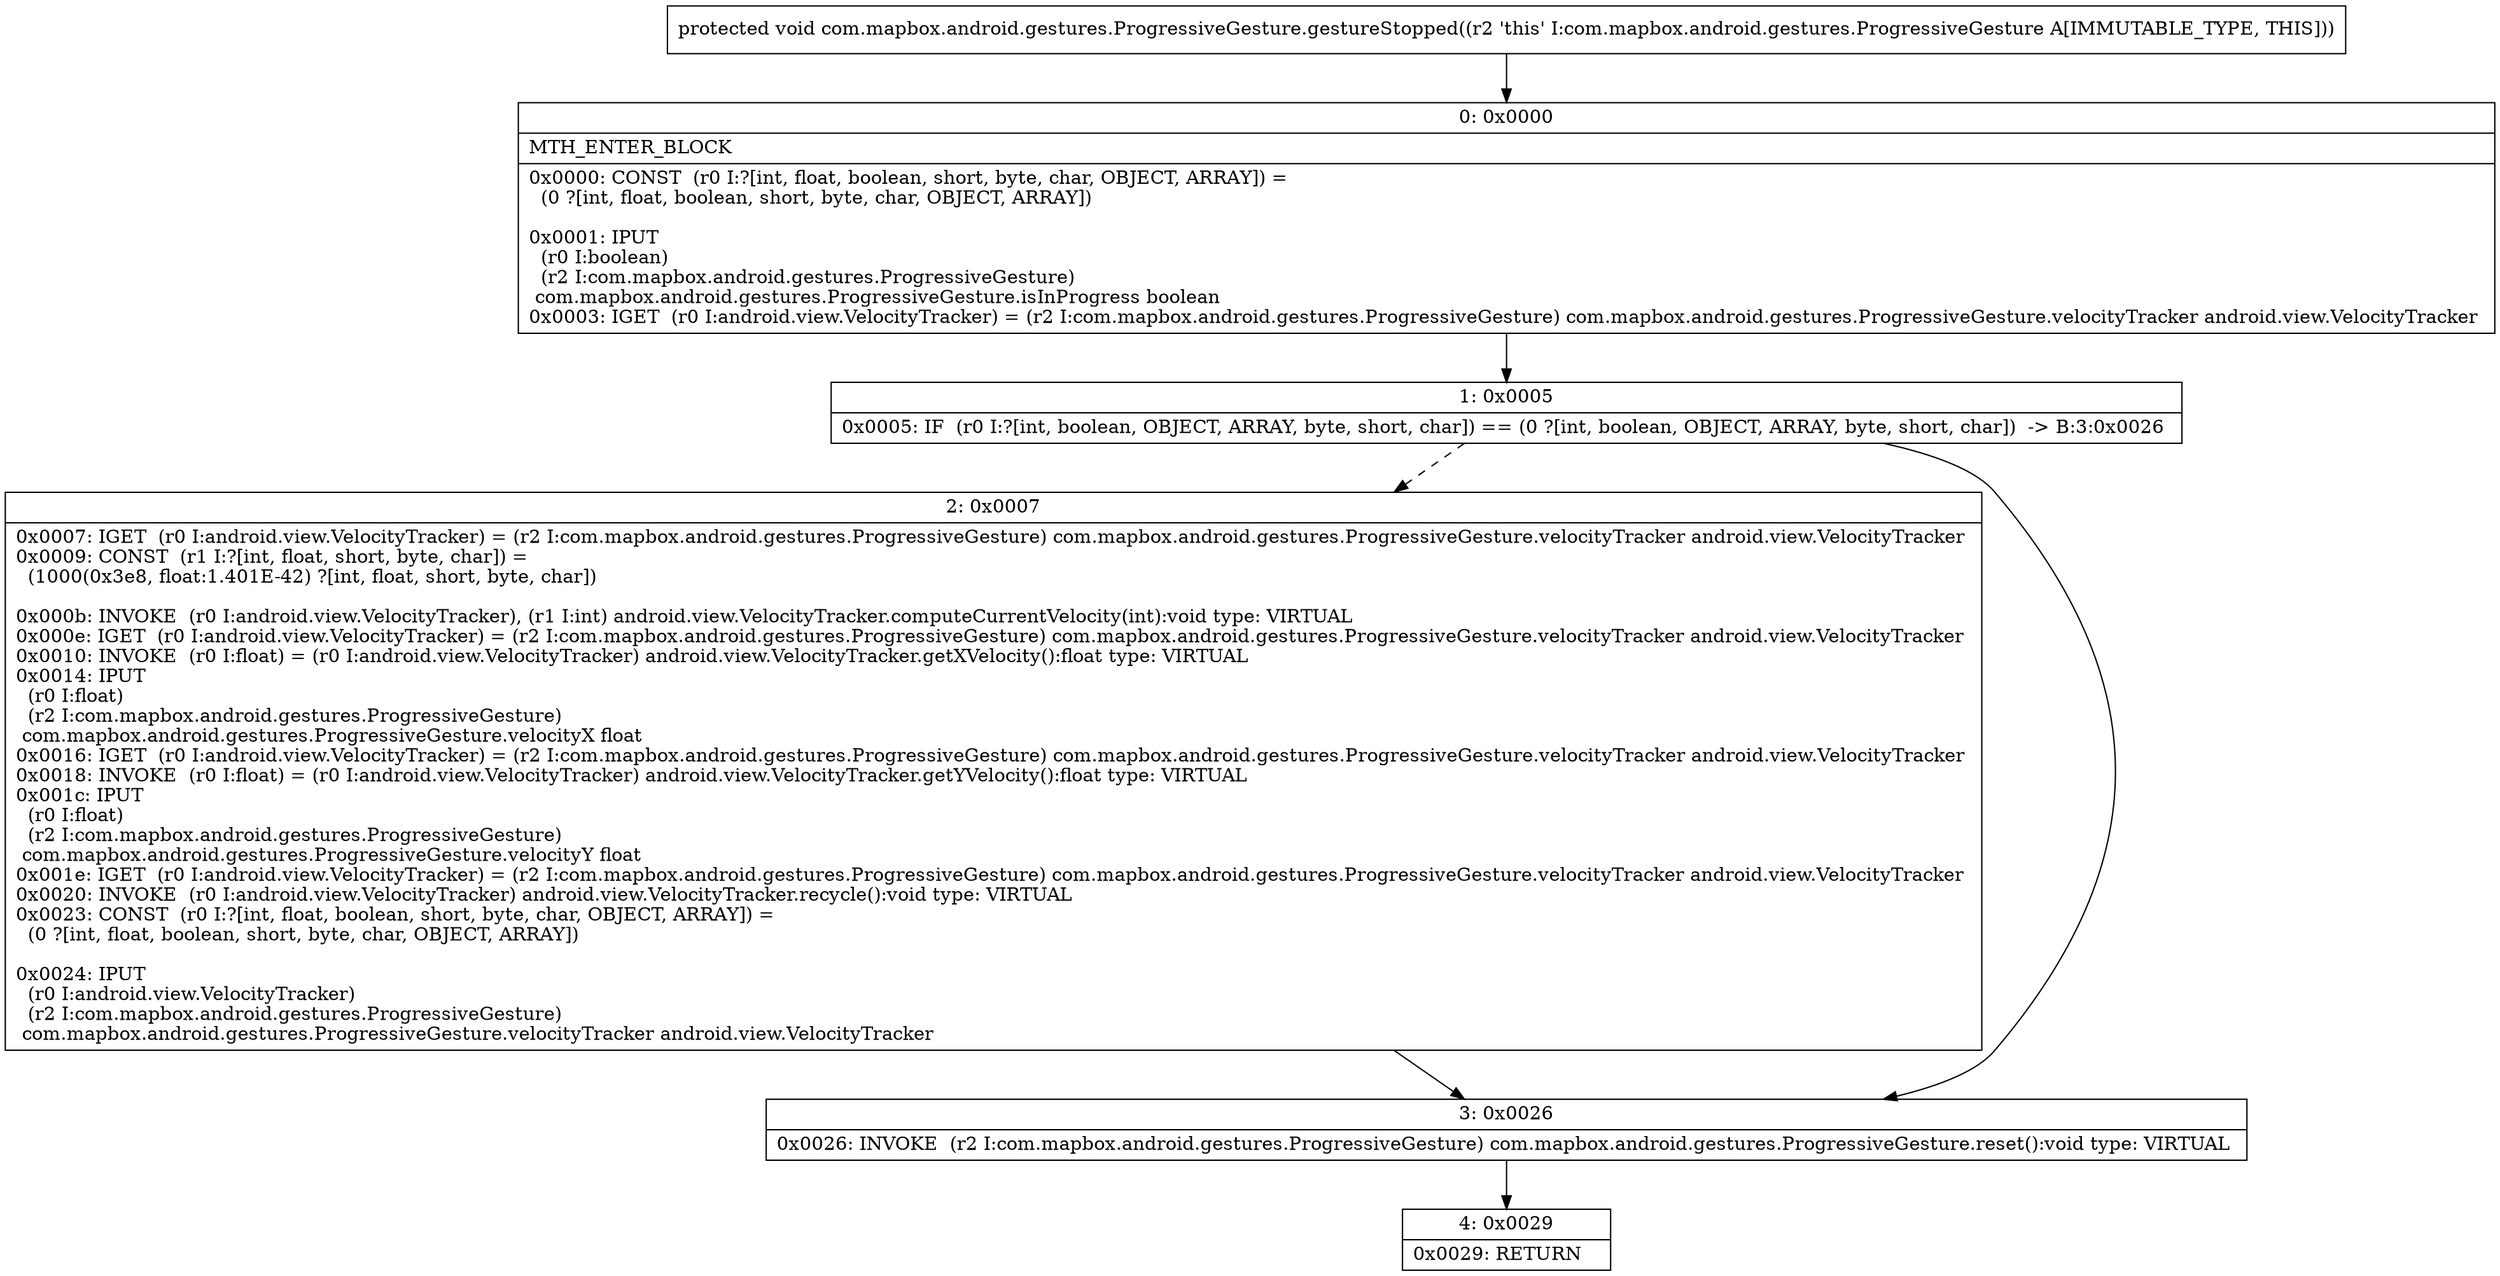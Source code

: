 digraph "CFG forcom.mapbox.android.gestures.ProgressiveGesture.gestureStopped()V" {
Node_0 [shape=record,label="{0\:\ 0x0000|MTH_ENTER_BLOCK\l|0x0000: CONST  (r0 I:?[int, float, boolean, short, byte, char, OBJECT, ARRAY]) = \l  (0 ?[int, float, boolean, short, byte, char, OBJECT, ARRAY])\l \l0x0001: IPUT  \l  (r0 I:boolean)\l  (r2 I:com.mapbox.android.gestures.ProgressiveGesture)\l com.mapbox.android.gestures.ProgressiveGesture.isInProgress boolean \l0x0003: IGET  (r0 I:android.view.VelocityTracker) = (r2 I:com.mapbox.android.gestures.ProgressiveGesture) com.mapbox.android.gestures.ProgressiveGesture.velocityTracker android.view.VelocityTracker \l}"];
Node_1 [shape=record,label="{1\:\ 0x0005|0x0005: IF  (r0 I:?[int, boolean, OBJECT, ARRAY, byte, short, char]) == (0 ?[int, boolean, OBJECT, ARRAY, byte, short, char])  \-\> B:3:0x0026 \l}"];
Node_2 [shape=record,label="{2\:\ 0x0007|0x0007: IGET  (r0 I:android.view.VelocityTracker) = (r2 I:com.mapbox.android.gestures.ProgressiveGesture) com.mapbox.android.gestures.ProgressiveGesture.velocityTracker android.view.VelocityTracker \l0x0009: CONST  (r1 I:?[int, float, short, byte, char]) = \l  (1000(0x3e8, float:1.401E\-42) ?[int, float, short, byte, char])\l \l0x000b: INVOKE  (r0 I:android.view.VelocityTracker), (r1 I:int) android.view.VelocityTracker.computeCurrentVelocity(int):void type: VIRTUAL \l0x000e: IGET  (r0 I:android.view.VelocityTracker) = (r2 I:com.mapbox.android.gestures.ProgressiveGesture) com.mapbox.android.gestures.ProgressiveGesture.velocityTracker android.view.VelocityTracker \l0x0010: INVOKE  (r0 I:float) = (r0 I:android.view.VelocityTracker) android.view.VelocityTracker.getXVelocity():float type: VIRTUAL \l0x0014: IPUT  \l  (r0 I:float)\l  (r2 I:com.mapbox.android.gestures.ProgressiveGesture)\l com.mapbox.android.gestures.ProgressiveGesture.velocityX float \l0x0016: IGET  (r0 I:android.view.VelocityTracker) = (r2 I:com.mapbox.android.gestures.ProgressiveGesture) com.mapbox.android.gestures.ProgressiveGesture.velocityTracker android.view.VelocityTracker \l0x0018: INVOKE  (r0 I:float) = (r0 I:android.view.VelocityTracker) android.view.VelocityTracker.getYVelocity():float type: VIRTUAL \l0x001c: IPUT  \l  (r0 I:float)\l  (r2 I:com.mapbox.android.gestures.ProgressiveGesture)\l com.mapbox.android.gestures.ProgressiveGesture.velocityY float \l0x001e: IGET  (r0 I:android.view.VelocityTracker) = (r2 I:com.mapbox.android.gestures.ProgressiveGesture) com.mapbox.android.gestures.ProgressiveGesture.velocityTracker android.view.VelocityTracker \l0x0020: INVOKE  (r0 I:android.view.VelocityTracker) android.view.VelocityTracker.recycle():void type: VIRTUAL \l0x0023: CONST  (r0 I:?[int, float, boolean, short, byte, char, OBJECT, ARRAY]) = \l  (0 ?[int, float, boolean, short, byte, char, OBJECT, ARRAY])\l \l0x0024: IPUT  \l  (r0 I:android.view.VelocityTracker)\l  (r2 I:com.mapbox.android.gestures.ProgressiveGesture)\l com.mapbox.android.gestures.ProgressiveGesture.velocityTracker android.view.VelocityTracker \l}"];
Node_3 [shape=record,label="{3\:\ 0x0026|0x0026: INVOKE  (r2 I:com.mapbox.android.gestures.ProgressiveGesture) com.mapbox.android.gestures.ProgressiveGesture.reset():void type: VIRTUAL \l}"];
Node_4 [shape=record,label="{4\:\ 0x0029|0x0029: RETURN   \l}"];
MethodNode[shape=record,label="{protected void com.mapbox.android.gestures.ProgressiveGesture.gestureStopped((r2 'this' I:com.mapbox.android.gestures.ProgressiveGesture A[IMMUTABLE_TYPE, THIS])) }"];
MethodNode -> Node_0;
Node_0 -> Node_1;
Node_1 -> Node_2[style=dashed];
Node_1 -> Node_3;
Node_2 -> Node_3;
Node_3 -> Node_4;
}

